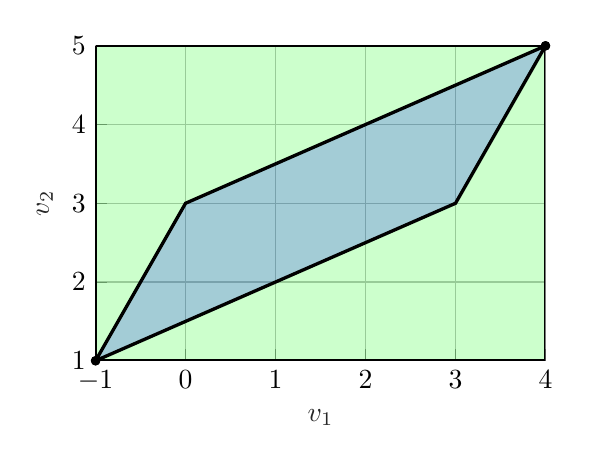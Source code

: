 % This file was created by matlab2tikz.
%
%The latest updates can be retrieved from
%  http://www.mathworks.com/matlabcentral/fileexchange/22022-matlab2tikz-matlab2tikz
%where you can also make suggestions and rate matlab2tikz.
%
\begin{tikzpicture}

\begin{axis}[%
width=5.714cm,
height=4cm,
at={(0cm,0cm)},
scale only axis,
xmin=-1,
xmax=4,
xlabel style={font=\color{white!15!black}},
xlabel={$v_1$},
ymin=1,
ymax=5,
ylabel style={font=\color{white!15!black}},
ylabel={$v_2$},
axis background/.style={fill=white},
axis x line*=bottom,
axis y line*=left,
xmajorgrids,
ymajorgrids
]

\addplot[area legend, line width=1.2pt, draw=black, fill=green, fill opacity=0.2, forget plot]
table[row sep=crcr] {%
x	y\\
-1	1\\
4	1\\
4	5\\
-1	5\\
}--cycle;
\addplot[only marks, mark=*, mark options={}, mark size=1.5pt, color=black, fill=black] table[row sep=crcr]{%
x	y\\
-1	1\\
4	5\\
};

\addplot[area legend, line width=1.2pt, draw=black, fill=blue, fill opacity=0.2, forget plot]
table[row sep=crcr] {%
x	y\\
-1	1\\
3	3\\
4	5\\
0	3\\
}--cycle;
\addplot[only marks, mark=*, mark options={}, mark size=1.5pt, color=black, fill=black] table[row sep=crcr]{%
x	y\\
-1	1\\
4	5\\
};
\end{axis}
\end{tikzpicture}%